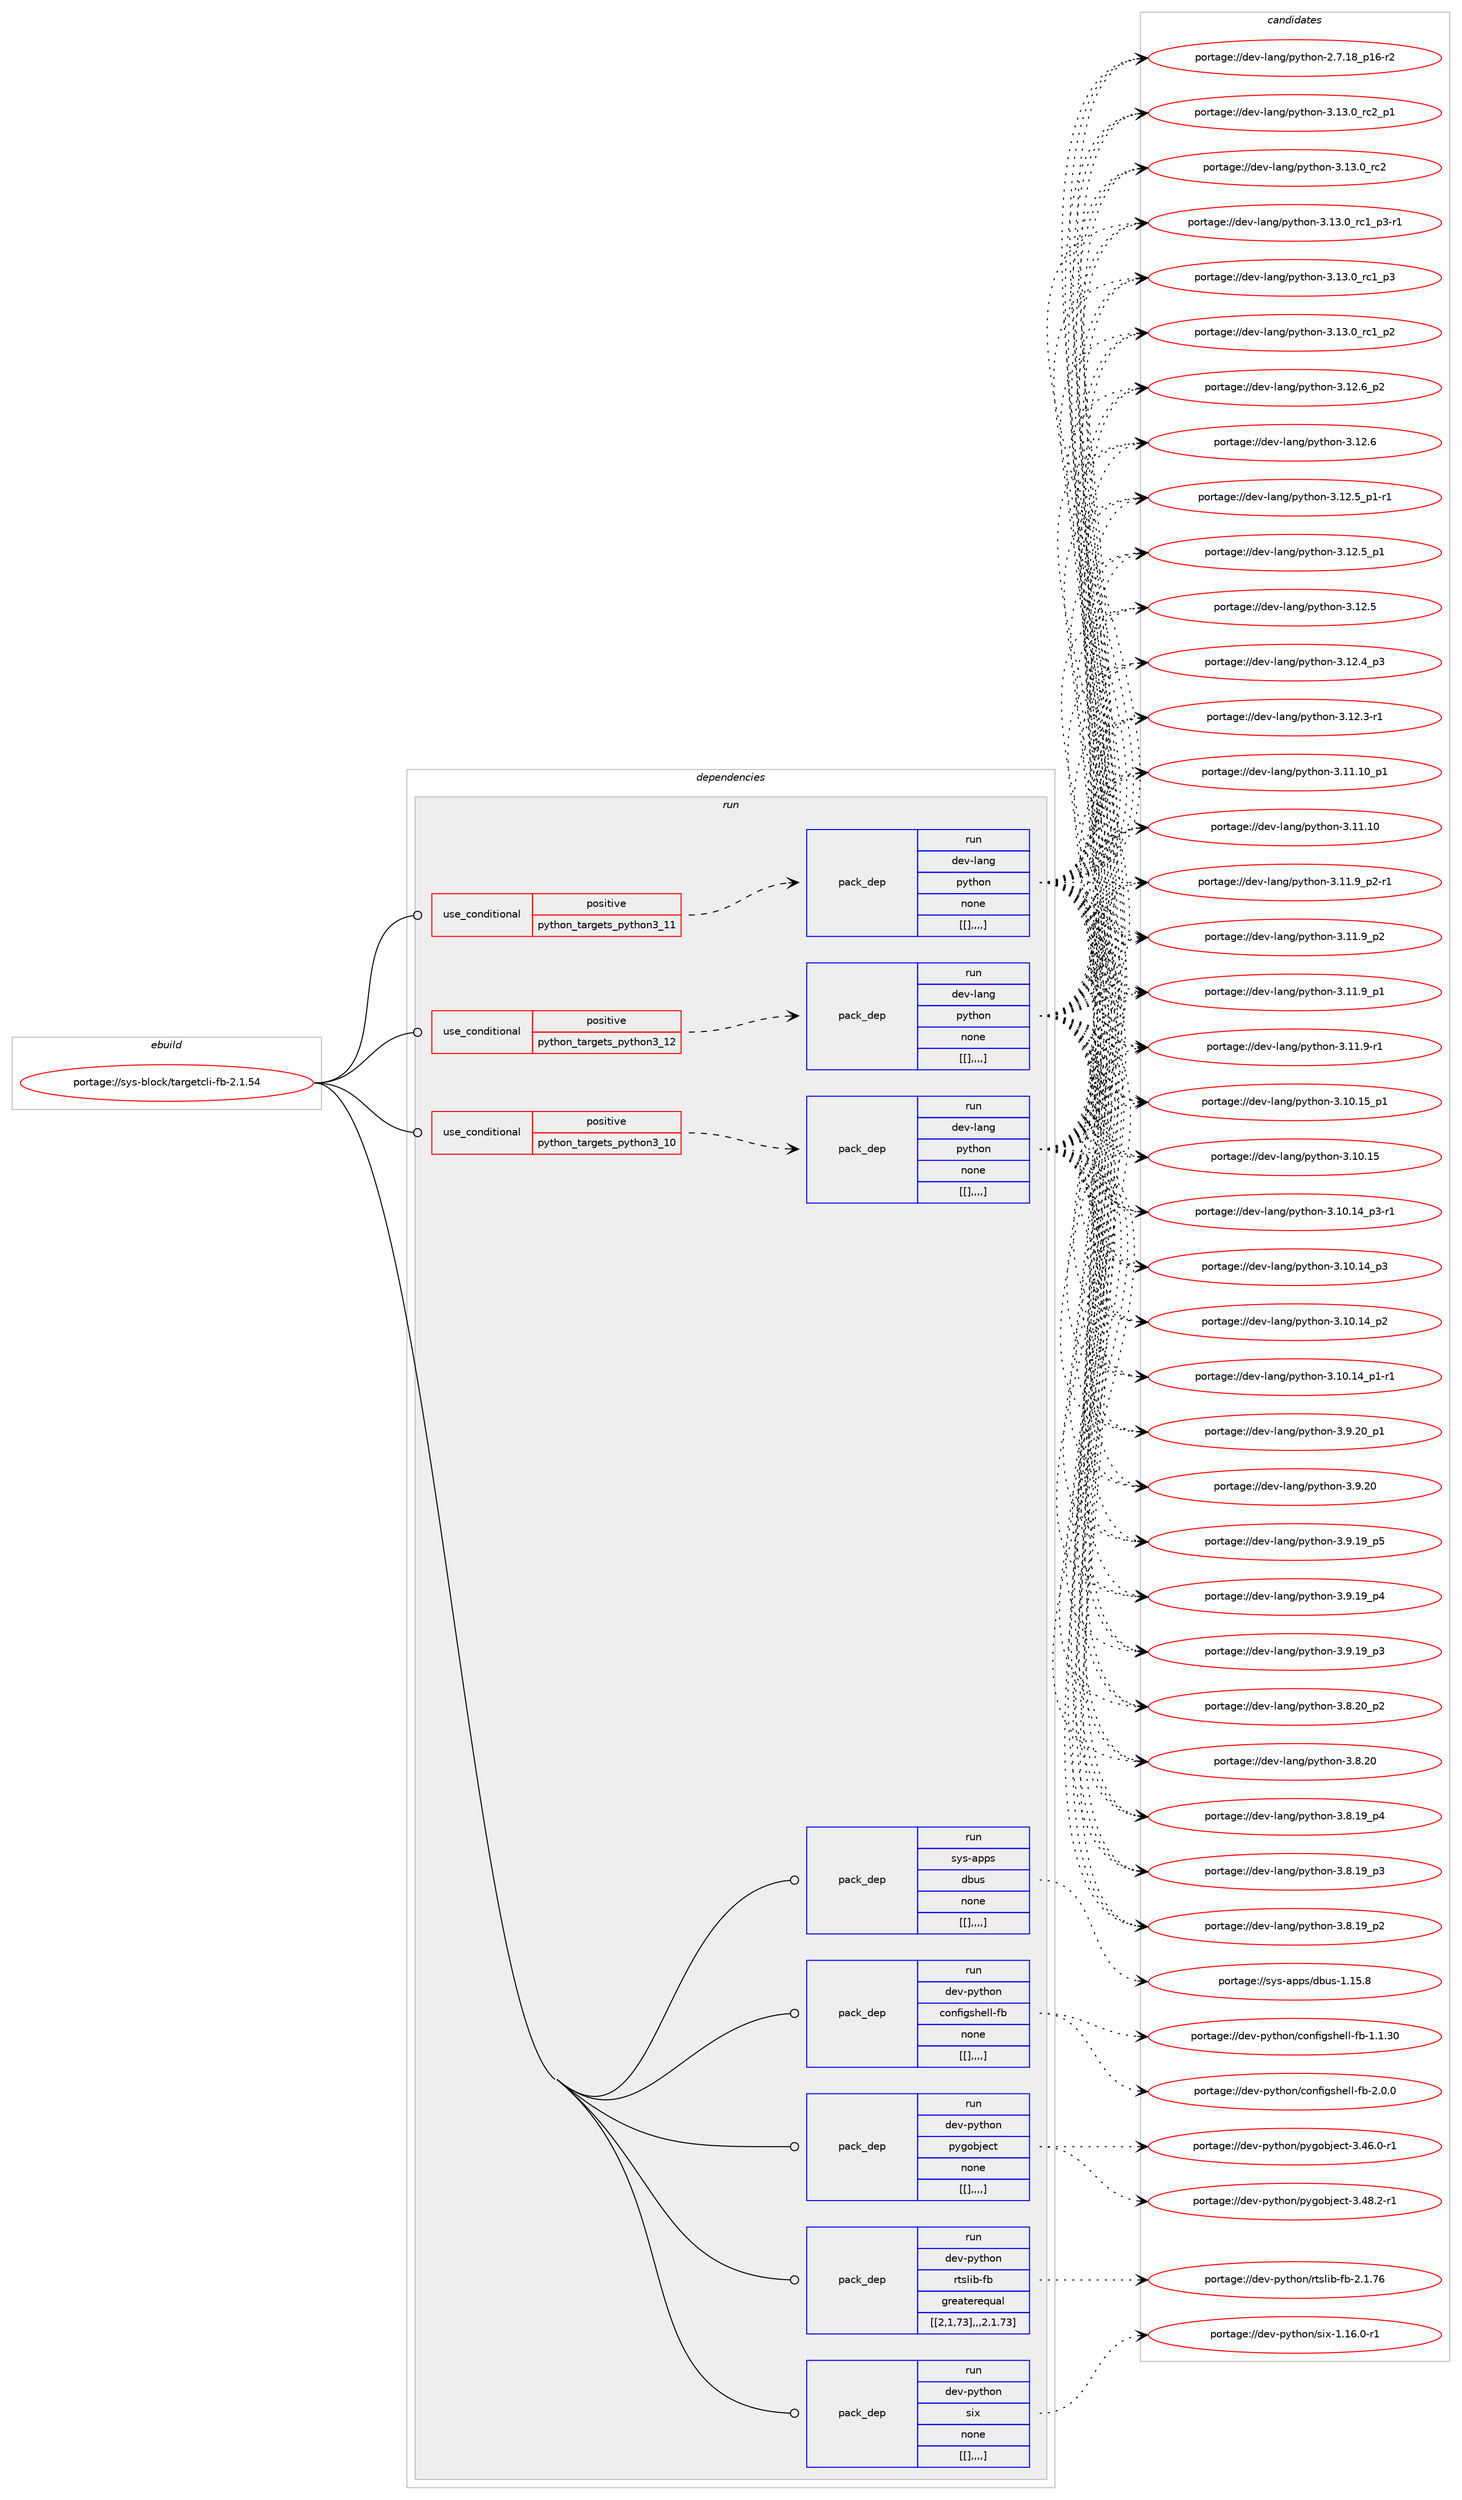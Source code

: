 digraph prolog {

# *************
# Graph options
# *************

newrank=true;
concentrate=true;
compound=true;
graph [rankdir=LR,fontname=Helvetica,fontsize=10,ranksep=1.5];#, ranksep=2.5, nodesep=0.2];
edge  [arrowhead=vee];
node  [fontname=Helvetica,fontsize=10];

# **********
# The ebuild
# **********

subgraph cluster_leftcol {
color=gray;
label=<<i>ebuild</i>>;
id [label="portage://sys-block/targetcli-fb-2.1.54", color=red, width=4, href="../sys-block/targetcli-fb-2.1.54.svg"];
}

# ****************
# The dependencies
# ****************

subgraph cluster_midcol {
color=gray;
label=<<i>dependencies</i>>;
subgraph cluster_compile {
fillcolor="#eeeeee";
style=filled;
label=<<i>compile</i>>;
}
subgraph cluster_compileandrun {
fillcolor="#eeeeee";
style=filled;
label=<<i>compile and run</i>>;
}
subgraph cluster_run {
fillcolor="#eeeeee";
style=filled;
label=<<i>run</i>>;
subgraph cond8780 {
dependency23186 [label=<<TABLE BORDER="0" CELLBORDER="1" CELLSPACING="0" CELLPADDING="4"><TR><TD ROWSPAN="3" CELLPADDING="10">use_conditional</TD></TR><TR><TD>positive</TD></TR><TR><TD>python_targets_python3_10</TD></TR></TABLE>>, shape=none, color=red];
subgraph pack14342 {
dependency23187 [label=<<TABLE BORDER="0" CELLBORDER="1" CELLSPACING="0" CELLPADDING="4" WIDTH="220"><TR><TD ROWSPAN="6" CELLPADDING="30">pack_dep</TD></TR><TR><TD WIDTH="110">run</TD></TR><TR><TD>dev-lang</TD></TR><TR><TD>python</TD></TR><TR><TD>none</TD></TR><TR><TD>[[],,,,]</TD></TR></TABLE>>, shape=none, color=blue];
}
dependency23186:e -> dependency23187:w [weight=20,style="dashed",arrowhead="vee"];
}
id:e -> dependency23186:w [weight=20,style="solid",arrowhead="odot"];
subgraph cond8781 {
dependency23188 [label=<<TABLE BORDER="0" CELLBORDER="1" CELLSPACING="0" CELLPADDING="4"><TR><TD ROWSPAN="3" CELLPADDING="10">use_conditional</TD></TR><TR><TD>positive</TD></TR><TR><TD>python_targets_python3_11</TD></TR></TABLE>>, shape=none, color=red];
subgraph pack14343 {
dependency23189 [label=<<TABLE BORDER="0" CELLBORDER="1" CELLSPACING="0" CELLPADDING="4" WIDTH="220"><TR><TD ROWSPAN="6" CELLPADDING="30">pack_dep</TD></TR><TR><TD WIDTH="110">run</TD></TR><TR><TD>dev-lang</TD></TR><TR><TD>python</TD></TR><TR><TD>none</TD></TR><TR><TD>[[],,,,]</TD></TR></TABLE>>, shape=none, color=blue];
}
dependency23188:e -> dependency23189:w [weight=20,style="dashed",arrowhead="vee"];
}
id:e -> dependency23188:w [weight=20,style="solid",arrowhead="odot"];
subgraph cond8782 {
dependency23190 [label=<<TABLE BORDER="0" CELLBORDER="1" CELLSPACING="0" CELLPADDING="4"><TR><TD ROWSPAN="3" CELLPADDING="10">use_conditional</TD></TR><TR><TD>positive</TD></TR><TR><TD>python_targets_python3_12</TD></TR></TABLE>>, shape=none, color=red];
subgraph pack14344 {
dependency23191 [label=<<TABLE BORDER="0" CELLBORDER="1" CELLSPACING="0" CELLPADDING="4" WIDTH="220"><TR><TD ROWSPAN="6" CELLPADDING="30">pack_dep</TD></TR><TR><TD WIDTH="110">run</TD></TR><TR><TD>dev-lang</TD></TR><TR><TD>python</TD></TR><TR><TD>none</TD></TR><TR><TD>[[],,,,]</TD></TR></TABLE>>, shape=none, color=blue];
}
dependency23190:e -> dependency23191:w [weight=20,style="dashed",arrowhead="vee"];
}
id:e -> dependency23190:w [weight=20,style="solid",arrowhead="odot"];
subgraph pack14345 {
dependency23192 [label=<<TABLE BORDER="0" CELLBORDER="1" CELLSPACING="0" CELLPADDING="4" WIDTH="220"><TR><TD ROWSPAN="6" CELLPADDING="30">pack_dep</TD></TR><TR><TD WIDTH="110">run</TD></TR><TR><TD>dev-python</TD></TR><TR><TD>configshell-fb</TD></TR><TR><TD>none</TD></TR><TR><TD>[[],,,,]</TD></TR></TABLE>>, shape=none, color=blue];
}
id:e -> dependency23192:w [weight=20,style="solid",arrowhead="odot"];
subgraph pack14346 {
dependency23193 [label=<<TABLE BORDER="0" CELLBORDER="1" CELLSPACING="0" CELLPADDING="4" WIDTH="220"><TR><TD ROWSPAN="6" CELLPADDING="30">pack_dep</TD></TR><TR><TD WIDTH="110">run</TD></TR><TR><TD>dev-python</TD></TR><TR><TD>pygobject</TD></TR><TR><TD>none</TD></TR><TR><TD>[[],,,,]</TD></TR></TABLE>>, shape=none, color=blue];
}
id:e -> dependency23193:w [weight=20,style="solid",arrowhead="odot"];
subgraph pack14347 {
dependency23194 [label=<<TABLE BORDER="0" CELLBORDER="1" CELLSPACING="0" CELLPADDING="4" WIDTH="220"><TR><TD ROWSPAN="6" CELLPADDING="30">pack_dep</TD></TR><TR><TD WIDTH="110">run</TD></TR><TR><TD>dev-python</TD></TR><TR><TD>rtslib-fb</TD></TR><TR><TD>greaterequal</TD></TR><TR><TD>[[2,1,73],,,2.1.73]</TD></TR></TABLE>>, shape=none, color=blue];
}
id:e -> dependency23194:w [weight=20,style="solid",arrowhead="odot"];
subgraph pack14348 {
dependency23195 [label=<<TABLE BORDER="0" CELLBORDER="1" CELLSPACING="0" CELLPADDING="4" WIDTH="220"><TR><TD ROWSPAN="6" CELLPADDING="30">pack_dep</TD></TR><TR><TD WIDTH="110">run</TD></TR><TR><TD>dev-python</TD></TR><TR><TD>six</TD></TR><TR><TD>none</TD></TR><TR><TD>[[],,,,]</TD></TR></TABLE>>, shape=none, color=blue];
}
id:e -> dependency23195:w [weight=20,style="solid",arrowhead="odot"];
subgraph pack14349 {
dependency23196 [label=<<TABLE BORDER="0" CELLBORDER="1" CELLSPACING="0" CELLPADDING="4" WIDTH="220"><TR><TD ROWSPAN="6" CELLPADDING="30">pack_dep</TD></TR><TR><TD WIDTH="110">run</TD></TR><TR><TD>sys-apps</TD></TR><TR><TD>dbus</TD></TR><TR><TD>none</TD></TR><TR><TD>[[],,,,]</TD></TR></TABLE>>, shape=none, color=blue];
}
id:e -> dependency23196:w [weight=20,style="solid",arrowhead="odot"];
}
}

# **************
# The candidates
# **************

subgraph cluster_choices {
rank=same;
color=gray;
label=<<i>candidates</i>>;

subgraph choice14342 {
color=black;
nodesep=1;
choice100101118451089711010347112121116104111110455146495146489511499509511249 [label="portage://dev-lang/python-3.13.0_rc2_p1", color=red, width=4,href="../dev-lang/python-3.13.0_rc2_p1.svg"];
choice10010111845108971101034711212111610411111045514649514648951149950 [label="portage://dev-lang/python-3.13.0_rc2", color=red, width=4,href="../dev-lang/python-3.13.0_rc2.svg"];
choice1001011184510897110103471121211161041111104551464951464895114994995112514511449 [label="portage://dev-lang/python-3.13.0_rc1_p3-r1", color=red, width=4,href="../dev-lang/python-3.13.0_rc1_p3-r1.svg"];
choice100101118451089711010347112121116104111110455146495146489511499499511251 [label="portage://dev-lang/python-3.13.0_rc1_p3", color=red, width=4,href="../dev-lang/python-3.13.0_rc1_p3.svg"];
choice100101118451089711010347112121116104111110455146495146489511499499511250 [label="portage://dev-lang/python-3.13.0_rc1_p2", color=red, width=4,href="../dev-lang/python-3.13.0_rc1_p2.svg"];
choice100101118451089711010347112121116104111110455146495046549511250 [label="portage://dev-lang/python-3.12.6_p2", color=red, width=4,href="../dev-lang/python-3.12.6_p2.svg"];
choice10010111845108971101034711212111610411111045514649504654 [label="portage://dev-lang/python-3.12.6", color=red, width=4,href="../dev-lang/python-3.12.6.svg"];
choice1001011184510897110103471121211161041111104551464950465395112494511449 [label="portage://dev-lang/python-3.12.5_p1-r1", color=red, width=4,href="../dev-lang/python-3.12.5_p1-r1.svg"];
choice100101118451089711010347112121116104111110455146495046539511249 [label="portage://dev-lang/python-3.12.5_p1", color=red, width=4,href="../dev-lang/python-3.12.5_p1.svg"];
choice10010111845108971101034711212111610411111045514649504653 [label="portage://dev-lang/python-3.12.5", color=red, width=4,href="../dev-lang/python-3.12.5.svg"];
choice100101118451089711010347112121116104111110455146495046529511251 [label="portage://dev-lang/python-3.12.4_p3", color=red, width=4,href="../dev-lang/python-3.12.4_p3.svg"];
choice100101118451089711010347112121116104111110455146495046514511449 [label="portage://dev-lang/python-3.12.3-r1", color=red, width=4,href="../dev-lang/python-3.12.3-r1.svg"];
choice10010111845108971101034711212111610411111045514649494649489511249 [label="portage://dev-lang/python-3.11.10_p1", color=red, width=4,href="../dev-lang/python-3.11.10_p1.svg"];
choice1001011184510897110103471121211161041111104551464949464948 [label="portage://dev-lang/python-3.11.10", color=red, width=4,href="../dev-lang/python-3.11.10.svg"];
choice1001011184510897110103471121211161041111104551464949465795112504511449 [label="portage://dev-lang/python-3.11.9_p2-r1", color=red, width=4,href="../dev-lang/python-3.11.9_p2-r1.svg"];
choice100101118451089711010347112121116104111110455146494946579511250 [label="portage://dev-lang/python-3.11.9_p2", color=red, width=4,href="../dev-lang/python-3.11.9_p2.svg"];
choice100101118451089711010347112121116104111110455146494946579511249 [label="portage://dev-lang/python-3.11.9_p1", color=red, width=4,href="../dev-lang/python-3.11.9_p1.svg"];
choice100101118451089711010347112121116104111110455146494946574511449 [label="portage://dev-lang/python-3.11.9-r1", color=red, width=4,href="../dev-lang/python-3.11.9-r1.svg"];
choice10010111845108971101034711212111610411111045514649484649539511249 [label="portage://dev-lang/python-3.10.15_p1", color=red, width=4,href="../dev-lang/python-3.10.15_p1.svg"];
choice1001011184510897110103471121211161041111104551464948464953 [label="portage://dev-lang/python-3.10.15", color=red, width=4,href="../dev-lang/python-3.10.15.svg"];
choice100101118451089711010347112121116104111110455146494846495295112514511449 [label="portage://dev-lang/python-3.10.14_p3-r1", color=red, width=4,href="../dev-lang/python-3.10.14_p3-r1.svg"];
choice10010111845108971101034711212111610411111045514649484649529511251 [label="portage://dev-lang/python-3.10.14_p3", color=red, width=4,href="../dev-lang/python-3.10.14_p3.svg"];
choice10010111845108971101034711212111610411111045514649484649529511250 [label="portage://dev-lang/python-3.10.14_p2", color=red, width=4,href="../dev-lang/python-3.10.14_p2.svg"];
choice100101118451089711010347112121116104111110455146494846495295112494511449 [label="portage://dev-lang/python-3.10.14_p1-r1", color=red, width=4,href="../dev-lang/python-3.10.14_p1-r1.svg"];
choice100101118451089711010347112121116104111110455146574650489511249 [label="portage://dev-lang/python-3.9.20_p1", color=red, width=4,href="../dev-lang/python-3.9.20_p1.svg"];
choice10010111845108971101034711212111610411111045514657465048 [label="portage://dev-lang/python-3.9.20", color=red, width=4,href="../dev-lang/python-3.9.20.svg"];
choice100101118451089711010347112121116104111110455146574649579511253 [label="portage://dev-lang/python-3.9.19_p5", color=red, width=4,href="../dev-lang/python-3.9.19_p5.svg"];
choice100101118451089711010347112121116104111110455146574649579511252 [label="portage://dev-lang/python-3.9.19_p4", color=red, width=4,href="../dev-lang/python-3.9.19_p4.svg"];
choice100101118451089711010347112121116104111110455146574649579511251 [label="portage://dev-lang/python-3.9.19_p3", color=red, width=4,href="../dev-lang/python-3.9.19_p3.svg"];
choice100101118451089711010347112121116104111110455146564650489511250 [label="portage://dev-lang/python-3.8.20_p2", color=red, width=4,href="../dev-lang/python-3.8.20_p2.svg"];
choice10010111845108971101034711212111610411111045514656465048 [label="portage://dev-lang/python-3.8.20", color=red, width=4,href="../dev-lang/python-3.8.20.svg"];
choice100101118451089711010347112121116104111110455146564649579511252 [label="portage://dev-lang/python-3.8.19_p4", color=red, width=4,href="../dev-lang/python-3.8.19_p4.svg"];
choice100101118451089711010347112121116104111110455146564649579511251 [label="portage://dev-lang/python-3.8.19_p3", color=red, width=4,href="../dev-lang/python-3.8.19_p3.svg"];
choice100101118451089711010347112121116104111110455146564649579511250 [label="portage://dev-lang/python-3.8.19_p2", color=red, width=4,href="../dev-lang/python-3.8.19_p2.svg"];
choice100101118451089711010347112121116104111110455046554649569511249544511450 [label="portage://dev-lang/python-2.7.18_p16-r2", color=red, width=4,href="../dev-lang/python-2.7.18_p16-r2.svg"];
dependency23187:e -> choice100101118451089711010347112121116104111110455146495146489511499509511249:w [style=dotted,weight="100"];
dependency23187:e -> choice10010111845108971101034711212111610411111045514649514648951149950:w [style=dotted,weight="100"];
dependency23187:e -> choice1001011184510897110103471121211161041111104551464951464895114994995112514511449:w [style=dotted,weight="100"];
dependency23187:e -> choice100101118451089711010347112121116104111110455146495146489511499499511251:w [style=dotted,weight="100"];
dependency23187:e -> choice100101118451089711010347112121116104111110455146495146489511499499511250:w [style=dotted,weight="100"];
dependency23187:e -> choice100101118451089711010347112121116104111110455146495046549511250:w [style=dotted,weight="100"];
dependency23187:e -> choice10010111845108971101034711212111610411111045514649504654:w [style=dotted,weight="100"];
dependency23187:e -> choice1001011184510897110103471121211161041111104551464950465395112494511449:w [style=dotted,weight="100"];
dependency23187:e -> choice100101118451089711010347112121116104111110455146495046539511249:w [style=dotted,weight="100"];
dependency23187:e -> choice10010111845108971101034711212111610411111045514649504653:w [style=dotted,weight="100"];
dependency23187:e -> choice100101118451089711010347112121116104111110455146495046529511251:w [style=dotted,weight="100"];
dependency23187:e -> choice100101118451089711010347112121116104111110455146495046514511449:w [style=dotted,weight="100"];
dependency23187:e -> choice10010111845108971101034711212111610411111045514649494649489511249:w [style=dotted,weight="100"];
dependency23187:e -> choice1001011184510897110103471121211161041111104551464949464948:w [style=dotted,weight="100"];
dependency23187:e -> choice1001011184510897110103471121211161041111104551464949465795112504511449:w [style=dotted,weight="100"];
dependency23187:e -> choice100101118451089711010347112121116104111110455146494946579511250:w [style=dotted,weight="100"];
dependency23187:e -> choice100101118451089711010347112121116104111110455146494946579511249:w [style=dotted,weight="100"];
dependency23187:e -> choice100101118451089711010347112121116104111110455146494946574511449:w [style=dotted,weight="100"];
dependency23187:e -> choice10010111845108971101034711212111610411111045514649484649539511249:w [style=dotted,weight="100"];
dependency23187:e -> choice1001011184510897110103471121211161041111104551464948464953:w [style=dotted,weight="100"];
dependency23187:e -> choice100101118451089711010347112121116104111110455146494846495295112514511449:w [style=dotted,weight="100"];
dependency23187:e -> choice10010111845108971101034711212111610411111045514649484649529511251:w [style=dotted,weight="100"];
dependency23187:e -> choice10010111845108971101034711212111610411111045514649484649529511250:w [style=dotted,weight="100"];
dependency23187:e -> choice100101118451089711010347112121116104111110455146494846495295112494511449:w [style=dotted,weight="100"];
dependency23187:e -> choice100101118451089711010347112121116104111110455146574650489511249:w [style=dotted,weight="100"];
dependency23187:e -> choice10010111845108971101034711212111610411111045514657465048:w [style=dotted,weight="100"];
dependency23187:e -> choice100101118451089711010347112121116104111110455146574649579511253:w [style=dotted,weight="100"];
dependency23187:e -> choice100101118451089711010347112121116104111110455146574649579511252:w [style=dotted,weight="100"];
dependency23187:e -> choice100101118451089711010347112121116104111110455146574649579511251:w [style=dotted,weight="100"];
dependency23187:e -> choice100101118451089711010347112121116104111110455146564650489511250:w [style=dotted,weight="100"];
dependency23187:e -> choice10010111845108971101034711212111610411111045514656465048:w [style=dotted,weight="100"];
dependency23187:e -> choice100101118451089711010347112121116104111110455146564649579511252:w [style=dotted,weight="100"];
dependency23187:e -> choice100101118451089711010347112121116104111110455146564649579511251:w [style=dotted,weight="100"];
dependency23187:e -> choice100101118451089711010347112121116104111110455146564649579511250:w [style=dotted,weight="100"];
dependency23187:e -> choice100101118451089711010347112121116104111110455046554649569511249544511450:w [style=dotted,weight="100"];
}
subgraph choice14343 {
color=black;
nodesep=1;
choice100101118451089711010347112121116104111110455146495146489511499509511249 [label="portage://dev-lang/python-3.13.0_rc2_p1", color=red, width=4,href="../dev-lang/python-3.13.0_rc2_p1.svg"];
choice10010111845108971101034711212111610411111045514649514648951149950 [label="portage://dev-lang/python-3.13.0_rc2", color=red, width=4,href="../dev-lang/python-3.13.0_rc2.svg"];
choice1001011184510897110103471121211161041111104551464951464895114994995112514511449 [label="portage://dev-lang/python-3.13.0_rc1_p3-r1", color=red, width=4,href="../dev-lang/python-3.13.0_rc1_p3-r1.svg"];
choice100101118451089711010347112121116104111110455146495146489511499499511251 [label="portage://dev-lang/python-3.13.0_rc1_p3", color=red, width=4,href="../dev-lang/python-3.13.0_rc1_p3.svg"];
choice100101118451089711010347112121116104111110455146495146489511499499511250 [label="portage://dev-lang/python-3.13.0_rc1_p2", color=red, width=4,href="../dev-lang/python-3.13.0_rc1_p2.svg"];
choice100101118451089711010347112121116104111110455146495046549511250 [label="portage://dev-lang/python-3.12.6_p2", color=red, width=4,href="../dev-lang/python-3.12.6_p2.svg"];
choice10010111845108971101034711212111610411111045514649504654 [label="portage://dev-lang/python-3.12.6", color=red, width=4,href="../dev-lang/python-3.12.6.svg"];
choice1001011184510897110103471121211161041111104551464950465395112494511449 [label="portage://dev-lang/python-3.12.5_p1-r1", color=red, width=4,href="../dev-lang/python-3.12.5_p1-r1.svg"];
choice100101118451089711010347112121116104111110455146495046539511249 [label="portage://dev-lang/python-3.12.5_p1", color=red, width=4,href="../dev-lang/python-3.12.5_p1.svg"];
choice10010111845108971101034711212111610411111045514649504653 [label="portage://dev-lang/python-3.12.5", color=red, width=4,href="../dev-lang/python-3.12.5.svg"];
choice100101118451089711010347112121116104111110455146495046529511251 [label="portage://dev-lang/python-3.12.4_p3", color=red, width=4,href="../dev-lang/python-3.12.4_p3.svg"];
choice100101118451089711010347112121116104111110455146495046514511449 [label="portage://dev-lang/python-3.12.3-r1", color=red, width=4,href="../dev-lang/python-3.12.3-r1.svg"];
choice10010111845108971101034711212111610411111045514649494649489511249 [label="portage://dev-lang/python-3.11.10_p1", color=red, width=4,href="../dev-lang/python-3.11.10_p1.svg"];
choice1001011184510897110103471121211161041111104551464949464948 [label="portage://dev-lang/python-3.11.10", color=red, width=4,href="../dev-lang/python-3.11.10.svg"];
choice1001011184510897110103471121211161041111104551464949465795112504511449 [label="portage://dev-lang/python-3.11.9_p2-r1", color=red, width=4,href="../dev-lang/python-3.11.9_p2-r1.svg"];
choice100101118451089711010347112121116104111110455146494946579511250 [label="portage://dev-lang/python-3.11.9_p2", color=red, width=4,href="../dev-lang/python-3.11.9_p2.svg"];
choice100101118451089711010347112121116104111110455146494946579511249 [label="portage://dev-lang/python-3.11.9_p1", color=red, width=4,href="../dev-lang/python-3.11.9_p1.svg"];
choice100101118451089711010347112121116104111110455146494946574511449 [label="portage://dev-lang/python-3.11.9-r1", color=red, width=4,href="../dev-lang/python-3.11.9-r1.svg"];
choice10010111845108971101034711212111610411111045514649484649539511249 [label="portage://dev-lang/python-3.10.15_p1", color=red, width=4,href="../dev-lang/python-3.10.15_p1.svg"];
choice1001011184510897110103471121211161041111104551464948464953 [label="portage://dev-lang/python-3.10.15", color=red, width=4,href="../dev-lang/python-3.10.15.svg"];
choice100101118451089711010347112121116104111110455146494846495295112514511449 [label="portage://dev-lang/python-3.10.14_p3-r1", color=red, width=4,href="../dev-lang/python-3.10.14_p3-r1.svg"];
choice10010111845108971101034711212111610411111045514649484649529511251 [label="portage://dev-lang/python-3.10.14_p3", color=red, width=4,href="../dev-lang/python-3.10.14_p3.svg"];
choice10010111845108971101034711212111610411111045514649484649529511250 [label="portage://dev-lang/python-3.10.14_p2", color=red, width=4,href="../dev-lang/python-3.10.14_p2.svg"];
choice100101118451089711010347112121116104111110455146494846495295112494511449 [label="portage://dev-lang/python-3.10.14_p1-r1", color=red, width=4,href="../dev-lang/python-3.10.14_p1-r1.svg"];
choice100101118451089711010347112121116104111110455146574650489511249 [label="portage://dev-lang/python-3.9.20_p1", color=red, width=4,href="../dev-lang/python-3.9.20_p1.svg"];
choice10010111845108971101034711212111610411111045514657465048 [label="portage://dev-lang/python-3.9.20", color=red, width=4,href="../dev-lang/python-3.9.20.svg"];
choice100101118451089711010347112121116104111110455146574649579511253 [label="portage://dev-lang/python-3.9.19_p5", color=red, width=4,href="../dev-lang/python-3.9.19_p5.svg"];
choice100101118451089711010347112121116104111110455146574649579511252 [label="portage://dev-lang/python-3.9.19_p4", color=red, width=4,href="../dev-lang/python-3.9.19_p4.svg"];
choice100101118451089711010347112121116104111110455146574649579511251 [label="portage://dev-lang/python-3.9.19_p3", color=red, width=4,href="../dev-lang/python-3.9.19_p3.svg"];
choice100101118451089711010347112121116104111110455146564650489511250 [label="portage://dev-lang/python-3.8.20_p2", color=red, width=4,href="../dev-lang/python-3.8.20_p2.svg"];
choice10010111845108971101034711212111610411111045514656465048 [label="portage://dev-lang/python-3.8.20", color=red, width=4,href="../dev-lang/python-3.8.20.svg"];
choice100101118451089711010347112121116104111110455146564649579511252 [label="portage://dev-lang/python-3.8.19_p4", color=red, width=4,href="../dev-lang/python-3.8.19_p4.svg"];
choice100101118451089711010347112121116104111110455146564649579511251 [label="portage://dev-lang/python-3.8.19_p3", color=red, width=4,href="../dev-lang/python-3.8.19_p3.svg"];
choice100101118451089711010347112121116104111110455146564649579511250 [label="portage://dev-lang/python-3.8.19_p2", color=red, width=4,href="../dev-lang/python-3.8.19_p2.svg"];
choice100101118451089711010347112121116104111110455046554649569511249544511450 [label="portage://dev-lang/python-2.7.18_p16-r2", color=red, width=4,href="../dev-lang/python-2.7.18_p16-r2.svg"];
dependency23189:e -> choice100101118451089711010347112121116104111110455146495146489511499509511249:w [style=dotted,weight="100"];
dependency23189:e -> choice10010111845108971101034711212111610411111045514649514648951149950:w [style=dotted,weight="100"];
dependency23189:e -> choice1001011184510897110103471121211161041111104551464951464895114994995112514511449:w [style=dotted,weight="100"];
dependency23189:e -> choice100101118451089711010347112121116104111110455146495146489511499499511251:w [style=dotted,weight="100"];
dependency23189:e -> choice100101118451089711010347112121116104111110455146495146489511499499511250:w [style=dotted,weight="100"];
dependency23189:e -> choice100101118451089711010347112121116104111110455146495046549511250:w [style=dotted,weight="100"];
dependency23189:e -> choice10010111845108971101034711212111610411111045514649504654:w [style=dotted,weight="100"];
dependency23189:e -> choice1001011184510897110103471121211161041111104551464950465395112494511449:w [style=dotted,weight="100"];
dependency23189:e -> choice100101118451089711010347112121116104111110455146495046539511249:w [style=dotted,weight="100"];
dependency23189:e -> choice10010111845108971101034711212111610411111045514649504653:w [style=dotted,weight="100"];
dependency23189:e -> choice100101118451089711010347112121116104111110455146495046529511251:w [style=dotted,weight="100"];
dependency23189:e -> choice100101118451089711010347112121116104111110455146495046514511449:w [style=dotted,weight="100"];
dependency23189:e -> choice10010111845108971101034711212111610411111045514649494649489511249:w [style=dotted,weight="100"];
dependency23189:e -> choice1001011184510897110103471121211161041111104551464949464948:w [style=dotted,weight="100"];
dependency23189:e -> choice1001011184510897110103471121211161041111104551464949465795112504511449:w [style=dotted,weight="100"];
dependency23189:e -> choice100101118451089711010347112121116104111110455146494946579511250:w [style=dotted,weight="100"];
dependency23189:e -> choice100101118451089711010347112121116104111110455146494946579511249:w [style=dotted,weight="100"];
dependency23189:e -> choice100101118451089711010347112121116104111110455146494946574511449:w [style=dotted,weight="100"];
dependency23189:e -> choice10010111845108971101034711212111610411111045514649484649539511249:w [style=dotted,weight="100"];
dependency23189:e -> choice1001011184510897110103471121211161041111104551464948464953:w [style=dotted,weight="100"];
dependency23189:e -> choice100101118451089711010347112121116104111110455146494846495295112514511449:w [style=dotted,weight="100"];
dependency23189:e -> choice10010111845108971101034711212111610411111045514649484649529511251:w [style=dotted,weight="100"];
dependency23189:e -> choice10010111845108971101034711212111610411111045514649484649529511250:w [style=dotted,weight="100"];
dependency23189:e -> choice100101118451089711010347112121116104111110455146494846495295112494511449:w [style=dotted,weight="100"];
dependency23189:e -> choice100101118451089711010347112121116104111110455146574650489511249:w [style=dotted,weight="100"];
dependency23189:e -> choice10010111845108971101034711212111610411111045514657465048:w [style=dotted,weight="100"];
dependency23189:e -> choice100101118451089711010347112121116104111110455146574649579511253:w [style=dotted,weight="100"];
dependency23189:e -> choice100101118451089711010347112121116104111110455146574649579511252:w [style=dotted,weight="100"];
dependency23189:e -> choice100101118451089711010347112121116104111110455146574649579511251:w [style=dotted,weight="100"];
dependency23189:e -> choice100101118451089711010347112121116104111110455146564650489511250:w [style=dotted,weight="100"];
dependency23189:e -> choice10010111845108971101034711212111610411111045514656465048:w [style=dotted,weight="100"];
dependency23189:e -> choice100101118451089711010347112121116104111110455146564649579511252:w [style=dotted,weight="100"];
dependency23189:e -> choice100101118451089711010347112121116104111110455146564649579511251:w [style=dotted,weight="100"];
dependency23189:e -> choice100101118451089711010347112121116104111110455146564649579511250:w [style=dotted,weight="100"];
dependency23189:e -> choice100101118451089711010347112121116104111110455046554649569511249544511450:w [style=dotted,weight="100"];
}
subgraph choice14344 {
color=black;
nodesep=1;
choice100101118451089711010347112121116104111110455146495146489511499509511249 [label="portage://dev-lang/python-3.13.0_rc2_p1", color=red, width=4,href="../dev-lang/python-3.13.0_rc2_p1.svg"];
choice10010111845108971101034711212111610411111045514649514648951149950 [label="portage://dev-lang/python-3.13.0_rc2", color=red, width=4,href="../dev-lang/python-3.13.0_rc2.svg"];
choice1001011184510897110103471121211161041111104551464951464895114994995112514511449 [label="portage://dev-lang/python-3.13.0_rc1_p3-r1", color=red, width=4,href="../dev-lang/python-3.13.0_rc1_p3-r1.svg"];
choice100101118451089711010347112121116104111110455146495146489511499499511251 [label="portage://dev-lang/python-3.13.0_rc1_p3", color=red, width=4,href="../dev-lang/python-3.13.0_rc1_p3.svg"];
choice100101118451089711010347112121116104111110455146495146489511499499511250 [label="portage://dev-lang/python-3.13.0_rc1_p2", color=red, width=4,href="../dev-lang/python-3.13.0_rc1_p2.svg"];
choice100101118451089711010347112121116104111110455146495046549511250 [label="portage://dev-lang/python-3.12.6_p2", color=red, width=4,href="../dev-lang/python-3.12.6_p2.svg"];
choice10010111845108971101034711212111610411111045514649504654 [label="portage://dev-lang/python-3.12.6", color=red, width=4,href="../dev-lang/python-3.12.6.svg"];
choice1001011184510897110103471121211161041111104551464950465395112494511449 [label="portage://dev-lang/python-3.12.5_p1-r1", color=red, width=4,href="../dev-lang/python-3.12.5_p1-r1.svg"];
choice100101118451089711010347112121116104111110455146495046539511249 [label="portage://dev-lang/python-3.12.5_p1", color=red, width=4,href="../dev-lang/python-3.12.5_p1.svg"];
choice10010111845108971101034711212111610411111045514649504653 [label="portage://dev-lang/python-3.12.5", color=red, width=4,href="../dev-lang/python-3.12.5.svg"];
choice100101118451089711010347112121116104111110455146495046529511251 [label="portage://dev-lang/python-3.12.4_p3", color=red, width=4,href="../dev-lang/python-3.12.4_p3.svg"];
choice100101118451089711010347112121116104111110455146495046514511449 [label="portage://dev-lang/python-3.12.3-r1", color=red, width=4,href="../dev-lang/python-3.12.3-r1.svg"];
choice10010111845108971101034711212111610411111045514649494649489511249 [label="portage://dev-lang/python-3.11.10_p1", color=red, width=4,href="../dev-lang/python-3.11.10_p1.svg"];
choice1001011184510897110103471121211161041111104551464949464948 [label="portage://dev-lang/python-3.11.10", color=red, width=4,href="../dev-lang/python-3.11.10.svg"];
choice1001011184510897110103471121211161041111104551464949465795112504511449 [label="portage://dev-lang/python-3.11.9_p2-r1", color=red, width=4,href="../dev-lang/python-3.11.9_p2-r1.svg"];
choice100101118451089711010347112121116104111110455146494946579511250 [label="portage://dev-lang/python-3.11.9_p2", color=red, width=4,href="../dev-lang/python-3.11.9_p2.svg"];
choice100101118451089711010347112121116104111110455146494946579511249 [label="portage://dev-lang/python-3.11.9_p1", color=red, width=4,href="../dev-lang/python-3.11.9_p1.svg"];
choice100101118451089711010347112121116104111110455146494946574511449 [label="portage://dev-lang/python-3.11.9-r1", color=red, width=4,href="../dev-lang/python-3.11.9-r1.svg"];
choice10010111845108971101034711212111610411111045514649484649539511249 [label="portage://dev-lang/python-3.10.15_p1", color=red, width=4,href="../dev-lang/python-3.10.15_p1.svg"];
choice1001011184510897110103471121211161041111104551464948464953 [label="portage://dev-lang/python-3.10.15", color=red, width=4,href="../dev-lang/python-3.10.15.svg"];
choice100101118451089711010347112121116104111110455146494846495295112514511449 [label="portage://dev-lang/python-3.10.14_p3-r1", color=red, width=4,href="../dev-lang/python-3.10.14_p3-r1.svg"];
choice10010111845108971101034711212111610411111045514649484649529511251 [label="portage://dev-lang/python-3.10.14_p3", color=red, width=4,href="../dev-lang/python-3.10.14_p3.svg"];
choice10010111845108971101034711212111610411111045514649484649529511250 [label="portage://dev-lang/python-3.10.14_p2", color=red, width=4,href="../dev-lang/python-3.10.14_p2.svg"];
choice100101118451089711010347112121116104111110455146494846495295112494511449 [label="portage://dev-lang/python-3.10.14_p1-r1", color=red, width=4,href="../dev-lang/python-3.10.14_p1-r1.svg"];
choice100101118451089711010347112121116104111110455146574650489511249 [label="portage://dev-lang/python-3.9.20_p1", color=red, width=4,href="../dev-lang/python-3.9.20_p1.svg"];
choice10010111845108971101034711212111610411111045514657465048 [label="portage://dev-lang/python-3.9.20", color=red, width=4,href="../dev-lang/python-3.9.20.svg"];
choice100101118451089711010347112121116104111110455146574649579511253 [label="portage://dev-lang/python-3.9.19_p5", color=red, width=4,href="../dev-lang/python-3.9.19_p5.svg"];
choice100101118451089711010347112121116104111110455146574649579511252 [label="portage://dev-lang/python-3.9.19_p4", color=red, width=4,href="../dev-lang/python-3.9.19_p4.svg"];
choice100101118451089711010347112121116104111110455146574649579511251 [label="portage://dev-lang/python-3.9.19_p3", color=red, width=4,href="../dev-lang/python-3.9.19_p3.svg"];
choice100101118451089711010347112121116104111110455146564650489511250 [label="portage://dev-lang/python-3.8.20_p2", color=red, width=4,href="../dev-lang/python-3.8.20_p2.svg"];
choice10010111845108971101034711212111610411111045514656465048 [label="portage://dev-lang/python-3.8.20", color=red, width=4,href="../dev-lang/python-3.8.20.svg"];
choice100101118451089711010347112121116104111110455146564649579511252 [label="portage://dev-lang/python-3.8.19_p4", color=red, width=4,href="../dev-lang/python-3.8.19_p4.svg"];
choice100101118451089711010347112121116104111110455146564649579511251 [label="portage://dev-lang/python-3.8.19_p3", color=red, width=4,href="../dev-lang/python-3.8.19_p3.svg"];
choice100101118451089711010347112121116104111110455146564649579511250 [label="portage://dev-lang/python-3.8.19_p2", color=red, width=4,href="../dev-lang/python-3.8.19_p2.svg"];
choice100101118451089711010347112121116104111110455046554649569511249544511450 [label="portage://dev-lang/python-2.7.18_p16-r2", color=red, width=4,href="../dev-lang/python-2.7.18_p16-r2.svg"];
dependency23191:e -> choice100101118451089711010347112121116104111110455146495146489511499509511249:w [style=dotted,weight="100"];
dependency23191:e -> choice10010111845108971101034711212111610411111045514649514648951149950:w [style=dotted,weight="100"];
dependency23191:e -> choice1001011184510897110103471121211161041111104551464951464895114994995112514511449:w [style=dotted,weight="100"];
dependency23191:e -> choice100101118451089711010347112121116104111110455146495146489511499499511251:w [style=dotted,weight="100"];
dependency23191:e -> choice100101118451089711010347112121116104111110455146495146489511499499511250:w [style=dotted,weight="100"];
dependency23191:e -> choice100101118451089711010347112121116104111110455146495046549511250:w [style=dotted,weight="100"];
dependency23191:e -> choice10010111845108971101034711212111610411111045514649504654:w [style=dotted,weight="100"];
dependency23191:e -> choice1001011184510897110103471121211161041111104551464950465395112494511449:w [style=dotted,weight="100"];
dependency23191:e -> choice100101118451089711010347112121116104111110455146495046539511249:w [style=dotted,weight="100"];
dependency23191:e -> choice10010111845108971101034711212111610411111045514649504653:w [style=dotted,weight="100"];
dependency23191:e -> choice100101118451089711010347112121116104111110455146495046529511251:w [style=dotted,weight="100"];
dependency23191:e -> choice100101118451089711010347112121116104111110455146495046514511449:w [style=dotted,weight="100"];
dependency23191:e -> choice10010111845108971101034711212111610411111045514649494649489511249:w [style=dotted,weight="100"];
dependency23191:e -> choice1001011184510897110103471121211161041111104551464949464948:w [style=dotted,weight="100"];
dependency23191:e -> choice1001011184510897110103471121211161041111104551464949465795112504511449:w [style=dotted,weight="100"];
dependency23191:e -> choice100101118451089711010347112121116104111110455146494946579511250:w [style=dotted,weight="100"];
dependency23191:e -> choice100101118451089711010347112121116104111110455146494946579511249:w [style=dotted,weight="100"];
dependency23191:e -> choice100101118451089711010347112121116104111110455146494946574511449:w [style=dotted,weight="100"];
dependency23191:e -> choice10010111845108971101034711212111610411111045514649484649539511249:w [style=dotted,weight="100"];
dependency23191:e -> choice1001011184510897110103471121211161041111104551464948464953:w [style=dotted,weight="100"];
dependency23191:e -> choice100101118451089711010347112121116104111110455146494846495295112514511449:w [style=dotted,weight="100"];
dependency23191:e -> choice10010111845108971101034711212111610411111045514649484649529511251:w [style=dotted,weight="100"];
dependency23191:e -> choice10010111845108971101034711212111610411111045514649484649529511250:w [style=dotted,weight="100"];
dependency23191:e -> choice100101118451089711010347112121116104111110455146494846495295112494511449:w [style=dotted,weight="100"];
dependency23191:e -> choice100101118451089711010347112121116104111110455146574650489511249:w [style=dotted,weight="100"];
dependency23191:e -> choice10010111845108971101034711212111610411111045514657465048:w [style=dotted,weight="100"];
dependency23191:e -> choice100101118451089711010347112121116104111110455146574649579511253:w [style=dotted,weight="100"];
dependency23191:e -> choice100101118451089711010347112121116104111110455146574649579511252:w [style=dotted,weight="100"];
dependency23191:e -> choice100101118451089711010347112121116104111110455146574649579511251:w [style=dotted,weight="100"];
dependency23191:e -> choice100101118451089711010347112121116104111110455146564650489511250:w [style=dotted,weight="100"];
dependency23191:e -> choice10010111845108971101034711212111610411111045514656465048:w [style=dotted,weight="100"];
dependency23191:e -> choice100101118451089711010347112121116104111110455146564649579511252:w [style=dotted,weight="100"];
dependency23191:e -> choice100101118451089711010347112121116104111110455146564649579511251:w [style=dotted,weight="100"];
dependency23191:e -> choice100101118451089711010347112121116104111110455146564649579511250:w [style=dotted,weight="100"];
dependency23191:e -> choice100101118451089711010347112121116104111110455046554649569511249544511450:w [style=dotted,weight="100"];
}
subgraph choice14345 {
color=black;
nodesep=1;
choice1001011184511212111610411111047991111101021051031151041011081084510298455046484648 [label="portage://dev-python/configshell-fb-2.0.0", color=red, width=4,href="../dev-python/configshell-fb-2.0.0.svg"];
choice100101118451121211161041111104799111110102105103115104101108108451029845494649465148 [label="portage://dev-python/configshell-fb-1.1.30", color=red, width=4,href="../dev-python/configshell-fb-1.1.30.svg"];
dependency23192:e -> choice1001011184511212111610411111047991111101021051031151041011081084510298455046484648:w [style=dotted,weight="100"];
dependency23192:e -> choice100101118451121211161041111104799111110102105103115104101108108451029845494649465148:w [style=dotted,weight="100"];
}
subgraph choice14346 {
color=black;
nodesep=1;
choice10010111845112121116104111110471121211031119810610199116455146525646504511449 [label="portage://dev-python/pygobject-3.48.2-r1", color=red, width=4,href="../dev-python/pygobject-3.48.2-r1.svg"];
choice10010111845112121116104111110471121211031119810610199116455146525446484511449 [label="portage://dev-python/pygobject-3.46.0-r1", color=red, width=4,href="../dev-python/pygobject-3.46.0-r1.svg"];
dependency23193:e -> choice10010111845112121116104111110471121211031119810610199116455146525646504511449:w [style=dotted,weight="100"];
dependency23193:e -> choice10010111845112121116104111110471121211031119810610199116455146525446484511449:w [style=dotted,weight="100"];
}
subgraph choice14347 {
color=black;
nodesep=1;
choice100101118451121211161041111104711411611510810598451029845504649465554 [label="portage://dev-python/rtslib-fb-2.1.76", color=red, width=4,href="../dev-python/rtslib-fb-2.1.76.svg"];
dependency23194:e -> choice100101118451121211161041111104711411611510810598451029845504649465554:w [style=dotted,weight="100"];
}
subgraph choice14348 {
color=black;
nodesep=1;
choice1001011184511212111610411111047115105120454946495446484511449 [label="portage://dev-python/six-1.16.0-r1", color=red, width=4,href="../dev-python/six-1.16.0-r1.svg"];
dependency23195:e -> choice1001011184511212111610411111047115105120454946495446484511449:w [style=dotted,weight="100"];
}
subgraph choice14349 {
color=black;
nodesep=1;
choice1151211154597112112115471009811711545494649534656 [label="portage://sys-apps/dbus-1.15.8", color=red, width=4,href="../sys-apps/dbus-1.15.8.svg"];
dependency23196:e -> choice1151211154597112112115471009811711545494649534656:w [style=dotted,weight="100"];
}
}

}
